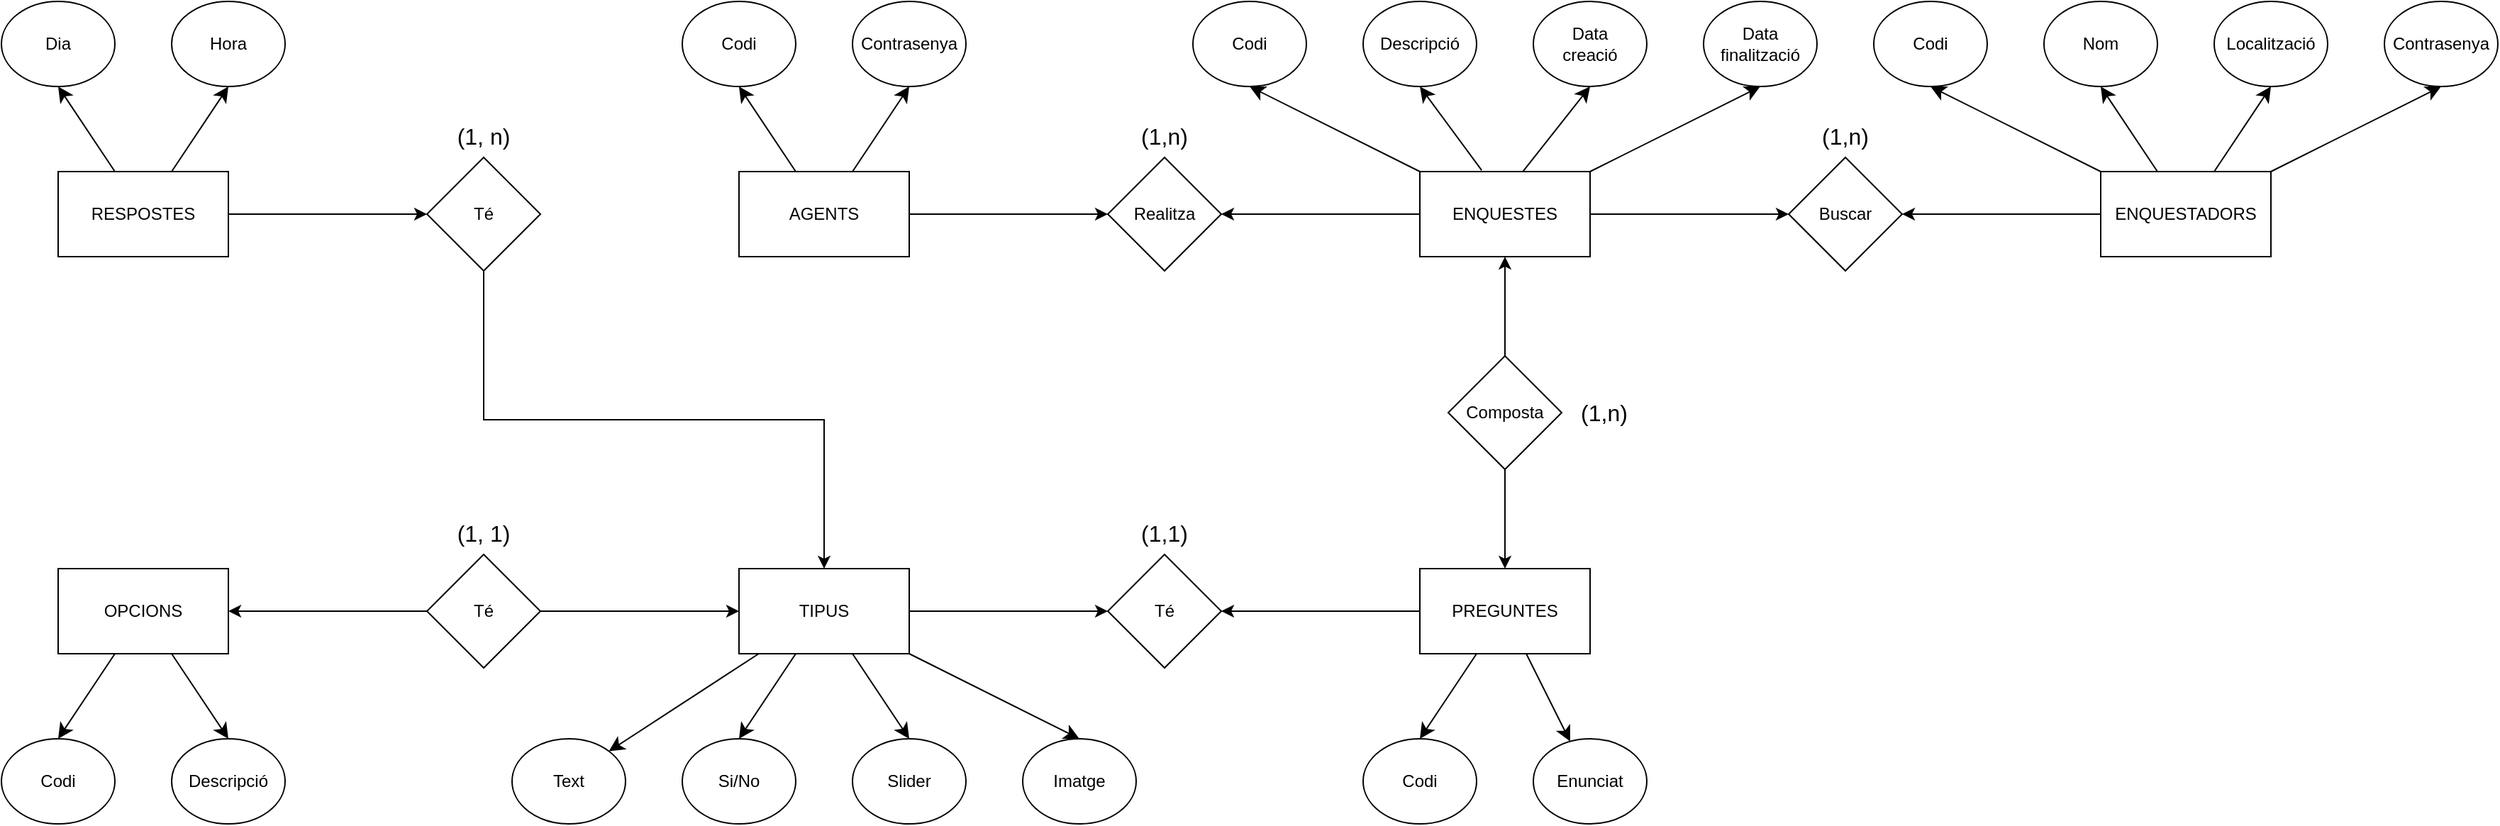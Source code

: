 <mxfile version="22.1.21" type="device">
  <diagram name="Pàgina-1" id="wwazd5UVmDbNlUG5Cw-H">
    <mxGraphModel dx="2916" dy="1055" grid="1" gridSize="10" guides="1" tooltips="1" connect="1" arrows="1" fold="1" page="1" pageScale="1" pageWidth="827" pageHeight="1169" math="0" shadow="0">
      <root>
        <mxCell id="0" />
        <mxCell id="1" parent="0" />
        <mxCell id="ACuWQbiIe62rRbvlgC79-48" style="edgeStyle=orthogonalEdgeStyle;rounded=0;orthogonalLoop=1;jettySize=auto;html=1;entryX=1;entryY=0.5;entryDx=0;entryDy=0;" edge="1" parent="1" source="ACuWQbiIe62rRbvlgC79-2" target="ACuWQbiIe62rRbvlgC79-25">
          <mxGeometry relative="1" as="geometry" />
        </mxCell>
        <mxCell id="ACuWQbiIe62rRbvlgC79-49" style="edgeStyle=orthogonalEdgeStyle;rounded=0;orthogonalLoop=1;jettySize=auto;html=1;entryX=0;entryY=0.5;entryDx=0;entryDy=0;" edge="1" parent="1" source="ACuWQbiIe62rRbvlgC79-2" target="ACuWQbiIe62rRbvlgC79-24">
          <mxGeometry relative="1" as="geometry" />
        </mxCell>
        <mxCell id="ACuWQbiIe62rRbvlgC79-57" style="edgeStyle=none;curved=1;rounded=0;orthogonalLoop=1;jettySize=auto;html=1;entryX=0.5;entryY=1;entryDx=0;entryDy=0;fontSize=12;startSize=8;endSize=8;exitX=0.363;exitY=-0.016;exitDx=0;exitDy=0;exitPerimeter=0;" edge="1" parent="1" source="ACuWQbiIe62rRbvlgC79-2" target="ACuWQbiIe62rRbvlgC79-4">
          <mxGeometry relative="1" as="geometry" />
        </mxCell>
        <mxCell id="ACuWQbiIe62rRbvlgC79-58" style="edgeStyle=none;curved=1;rounded=0;orthogonalLoop=1;jettySize=auto;html=1;entryX=0.5;entryY=1;entryDx=0;entryDy=0;fontSize=12;startSize=8;endSize=8;" edge="1" parent="1" source="ACuWQbiIe62rRbvlgC79-2" target="ACuWQbiIe62rRbvlgC79-3">
          <mxGeometry relative="1" as="geometry" />
        </mxCell>
        <mxCell id="ACuWQbiIe62rRbvlgC79-59" style="edgeStyle=none;curved=1;rounded=0;orthogonalLoop=1;jettySize=auto;html=1;fontSize=12;startSize=8;endSize=8;entryX=0.5;entryY=1;entryDx=0;entryDy=0;" edge="1" parent="1" source="ACuWQbiIe62rRbvlgC79-2" target="ACuWQbiIe62rRbvlgC79-6">
          <mxGeometry relative="1" as="geometry">
            <mxPoint x="560" y="120" as="targetPoint" />
          </mxGeometry>
        </mxCell>
        <mxCell id="ACuWQbiIe62rRbvlgC79-60" style="edgeStyle=none;curved=1;rounded=0;orthogonalLoop=1;jettySize=auto;html=1;entryX=0.5;entryY=1;entryDx=0;entryDy=0;fontSize=12;startSize=8;endSize=8;exitX=0.599;exitY=0.016;exitDx=0;exitDy=0;exitPerimeter=0;" edge="1" parent="1" source="ACuWQbiIe62rRbvlgC79-2" target="ACuWQbiIe62rRbvlgC79-5">
          <mxGeometry relative="1" as="geometry" />
        </mxCell>
        <mxCell id="ACuWQbiIe62rRbvlgC79-2" value="ENQUESTES" style="rounded=0;whiteSpace=wrap;html=1;" vertex="1" parent="1">
          <mxGeometry x="360" y="210" width="120" height="60" as="geometry" />
        </mxCell>
        <mxCell id="ACuWQbiIe62rRbvlgC79-3" value="Codi" style="ellipse;whiteSpace=wrap;html=1;" vertex="1" parent="1">
          <mxGeometry x="200" y="90" width="80" height="60" as="geometry" />
        </mxCell>
        <mxCell id="ACuWQbiIe62rRbvlgC79-4" value="Descripció" style="ellipse;whiteSpace=wrap;html=1;" vertex="1" parent="1">
          <mxGeometry x="320" y="90" width="80" height="60" as="geometry" />
        </mxCell>
        <mxCell id="ACuWQbiIe62rRbvlgC79-5" value="Data&lt;br&gt;creació" style="ellipse;whiteSpace=wrap;html=1;" vertex="1" parent="1">
          <mxGeometry x="440" y="90" width="80" height="60" as="geometry" />
        </mxCell>
        <mxCell id="ACuWQbiIe62rRbvlgC79-6" value="Data&lt;br&gt;finalització" style="ellipse;whiteSpace=wrap;html=1;" vertex="1" parent="1">
          <mxGeometry x="560" y="90" width="80" height="60" as="geometry" />
        </mxCell>
        <mxCell id="ACuWQbiIe62rRbvlgC79-46" style="edgeStyle=orthogonalEdgeStyle;rounded=0;orthogonalLoop=1;jettySize=auto;html=1;entryX=1;entryY=0.5;entryDx=0;entryDy=0;" edge="1" parent="1" source="ACuWQbiIe62rRbvlgC79-8" target="ACuWQbiIe62rRbvlgC79-35">
          <mxGeometry relative="1" as="geometry" />
        </mxCell>
        <mxCell id="ACuWQbiIe62rRbvlgC79-63" style="edgeStyle=none;curved=1;rounded=0;orthogonalLoop=1;jettySize=auto;html=1;fontSize=12;startSize=8;endSize=8;" edge="1" parent="1" source="ACuWQbiIe62rRbvlgC79-8" target="ACuWQbiIe62rRbvlgC79-9">
          <mxGeometry relative="1" as="geometry" />
        </mxCell>
        <mxCell id="ACuWQbiIe62rRbvlgC79-64" style="edgeStyle=none;curved=1;rounded=0;orthogonalLoop=1;jettySize=auto;html=1;entryX=0.5;entryY=0;entryDx=0;entryDy=0;fontSize=12;startSize=8;endSize=8;" edge="1" parent="1" source="ACuWQbiIe62rRbvlgC79-8" target="ACuWQbiIe62rRbvlgC79-10">
          <mxGeometry relative="1" as="geometry" />
        </mxCell>
        <mxCell id="ACuWQbiIe62rRbvlgC79-8" value="PREGUNTES" style="rounded=0;whiteSpace=wrap;html=1;" vertex="1" parent="1">
          <mxGeometry x="360" y="490" width="120" height="60" as="geometry" />
        </mxCell>
        <mxCell id="ACuWQbiIe62rRbvlgC79-9" value="Enunciat" style="ellipse;whiteSpace=wrap;html=1;" vertex="1" parent="1">
          <mxGeometry x="440" y="610" width="80" height="60" as="geometry" />
        </mxCell>
        <mxCell id="ACuWQbiIe62rRbvlgC79-10" value="Codi" style="ellipse;whiteSpace=wrap;html=1;" vertex="1" parent="1">
          <mxGeometry x="320" y="610" width="80" height="60" as="geometry" />
        </mxCell>
        <mxCell id="ACuWQbiIe62rRbvlgC79-51" style="edgeStyle=orthogonalEdgeStyle;rounded=0;orthogonalLoop=1;jettySize=auto;html=1;entryX=0.5;entryY=1;entryDx=0;entryDy=0;" edge="1" parent="1" source="ACuWQbiIe62rRbvlgC79-12" target="ACuWQbiIe62rRbvlgC79-2">
          <mxGeometry relative="1" as="geometry" />
        </mxCell>
        <mxCell id="ACuWQbiIe62rRbvlgC79-52" style="edgeStyle=orthogonalEdgeStyle;rounded=0;orthogonalLoop=1;jettySize=auto;html=1;" edge="1" parent="1" source="ACuWQbiIe62rRbvlgC79-12" target="ACuWQbiIe62rRbvlgC79-8">
          <mxGeometry relative="1" as="geometry" />
        </mxCell>
        <mxCell id="ACuWQbiIe62rRbvlgC79-12" value="Composta" style="rhombus;whiteSpace=wrap;html=1;" vertex="1" parent="1">
          <mxGeometry x="380" y="340" width="80" height="80" as="geometry" />
        </mxCell>
        <mxCell id="ACuWQbiIe62rRbvlgC79-50" style="edgeStyle=orthogonalEdgeStyle;rounded=0;orthogonalLoop=1;jettySize=auto;html=1;entryX=1;entryY=0.5;entryDx=0;entryDy=0;" edge="1" parent="1" source="ACuWQbiIe62rRbvlgC79-19" target="ACuWQbiIe62rRbvlgC79-24">
          <mxGeometry relative="1" as="geometry" />
        </mxCell>
        <mxCell id="ACuWQbiIe62rRbvlgC79-78" style="edgeStyle=none;curved=1;rounded=0;orthogonalLoop=1;jettySize=auto;html=1;entryX=0.5;entryY=1;entryDx=0;entryDy=0;fontSize=12;startSize=8;endSize=8;" edge="1" parent="1" source="ACuWQbiIe62rRbvlgC79-19" target="ACuWQbiIe62rRbvlgC79-21">
          <mxGeometry relative="1" as="geometry" />
        </mxCell>
        <mxCell id="ACuWQbiIe62rRbvlgC79-79" style="edgeStyle=none;curved=1;rounded=0;orthogonalLoop=1;jettySize=auto;html=1;entryX=0.5;entryY=1;entryDx=0;entryDy=0;fontSize=12;startSize=8;endSize=8;" edge="1" parent="1" source="ACuWQbiIe62rRbvlgC79-19" target="ACuWQbiIe62rRbvlgC79-20">
          <mxGeometry relative="1" as="geometry" />
        </mxCell>
        <mxCell id="ACuWQbiIe62rRbvlgC79-80" style="edgeStyle=none;curved=1;rounded=0;orthogonalLoop=1;jettySize=auto;html=1;entryX=0.5;entryY=1;entryDx=0;entryDy=0;fontSize=12;startSize=8;endSize=8;" edge="1" parent="1" source="ACuWQbiIe62rRbvlgC79-19" target="ACuWQbiIe62rRbvlgC79-22">
          <mxGeometry relative="1" as="geometry" />
        </mxCell>
        <mxCell id="ACuWQbiIe62rRbvlgC79-81" style="edgeStyle=none;curved=1;rounded=0;orthogonalLoop=1;jettySize=auto;html=1;entryX=0.5;entryY=1;entryDx=0;entryDy=0;fontSize=12;startSize=8;endSize=8;" edge="1" parent="1" source="ACuWQbiIe62rRbvlgC79-19" target="ACuWQbiIe62rRbvlgC79-23">
          <mxGeometry relative="1" as="geometry" />
        </mxCell>
        <mxCell id="ACuWQbiIe62rRbvlgC79-19" value="ENQUESTADORS" style="rounded=0;whiteSpace=wrap;html=1;" vertex="1" parent="1">
          <mxGeometry x="840" y="210" width="120" height="60" as="geometry" />
        </mxCell>
        <mxCell id="ACuWQbiIe62rRbvlgC79-20" value="Codi" style="ellipse;whiteSpace=wrap;html=1;" vertex="1" parent="1">
          <mxGeometry x="680" y="90" width="80" height="60" as="geometry" />
        </mxCell>
        <mxCell id="ACuWQbiIe62rRbvlgC79-21" value="Nom" style="ellipse;whiteSpace=wrap;html=1;" vertex="1" parent="1">
          <mxGeometry x="800" y="90" width="80" height="60" as="geometry" />
        </mxCell>
        <mxCell id="ACuWQbiIe62rRbvlgC79-22" value="Localització" style="ellipse;whiteSpace=wrap;html=1;" vertex="1" parent="1">
          <mxGeometry x="920" y="90" width="80" height="60" as="geometry" />
        </mxCell>
        <mxCell id="ACuWQbiIe62rRbvlgC79-23" value="Contrasenya" style="ellipse;whiteSpace=wrap;html=1;" vertex="1" parent="1">
          <mxGeometry x="1040" y="90" width="80" height="60" as="geometry" />
        </mxCell>
        <mxCell id="ACuWQbiIe62rRbvlgC79-24" value="Buscar" style="rhombus;whiteSpace=wrap;html=1;" vertex="1" parent="1">
          <mxGeometry x="620" y="200" width="80" height="80" as="geometry" />
        </mxCell>
        <mxCell id="ACuWQbiIe62rRbvlgC79-25" value="Realitza" style="rhombus;whiteSpace=wrap;html=1;" vertex="1" parent="1">
          <mxGeometry x="140" y="200" width="80" height="80" as="geometry" />
        </mxCell>
        <mxCell id="ACuWQbiIe62rRbvlgC79-47" style="edgeStyle=orthogonalEdgeStyle;rounded=0;orthogonalLoop=1;jettySize=auto;html=1;entryX=0;entryY=0.5;entryDx=0;entryDy=0;" edge="1" parent="1" source="ACuWQbiIe62rRbvlgC79-26" target="ACuWQbiIe62rRbvlgC79-25">
          <mxGeometry relative="1" as="geometry" />
        </mxCell>
        <mxCell id="ACuWQbiIe62rRbvlgC79-76" style="edgeStyle=none;curved=1;rounded=0;orthogonalLoop=1;jettySize=auto;html=1;entryX=0.5;entryY=1;entryDx=0;entryDy=0;fontSize=12;startSize=8;endSize=8;" edge="1" parent="1" source="ACuWQbiIe62rRbvlgC79-26" target="ACuWQbiIe62rRbvlgC79-27">
          <mxGeometry relative="1" as="geometry" />
        </mxCell>
        <mxCell id="ACuWQbiIe62rRbvlgC79-77" style="edgeStyle=none;curved=1;rounded=0;orthogonalLoop=1;jettySize=auto;html=1;entryX=0.5;entryY=1;entryDx=0;entryDy=0;fontSize=12;startSize=8;endSize=8;" edge="1" parent="1" source="ACuWQbiIe62rRbvlgC79-26" target="ACuWQbiIe62rRbvlgC79-28">
          <mxGeometry relative="1" as="geometry" />
        </mxCell>
        <mxCell id="ACuWQbiIe62rRbvlgC79-26" value="AGENTS" style="rounded=0;whiteSpace=wrap;html=1;" vertex="1" parent="1">
          <mxGeometry x="-120" y="210" width="120" height="60" as="geometry" />
        </mxCell>
        <mxCell id="ACuWQbiIe62rRbvlgC79-27" value="Codi" style="ellipse;whiteSpace=wrap;html=1;" vertex="1" parent="1">
          <mxGeometry x="-160" y="90" width="80" height="60" as="geometry" />
        </mxCell>
        <mxCell id="ACuWQbiIe62rRbvlgC79-28" value="Contrasenya" style="ellipse;whiteSpace=wrap;html=1;" vertex="1" parent="1">
          <mxGeometry x="-40" y="90" width="80" height="60" as="geometry" />
        </mxCell>
        <mxCell id="ACuWQbiIe62rRbvlgC79-45" style="edgeStyle=orthogonalEdgeStyle;rounded=0;orthogonalLoop=1;jettySize=auto;html=1;entryX=0;entryY=0.5;entryDx=0;entryDy=0;" edge="1" parent="1" source="ACuWQbiIe62rRbvlgC79-29" target="ACuWQbiIe62rRbvlgC79-35">
          <mxGeometry relative="1" as="geometry" />
        </mxCell>
        <mxCell id="ACuWQbiIe62rRbvlgC79-66" style="edgeStyle=none;curved=1;rounded=0;orthogonalLoop=1;jettySize=auto;html=1;entryX=0.5;entryY=0;entryDx=0;entryDy=0;fontSize=12;startSize=8;endSize=8;" edge="1" parent="1" source="ACuWQbiIe62rRbvlgC79-29" target="ACuWQbiIe62rRbvlgC79-30">
          <mxGeometry relative="1" as="geometry" />
        </mxCell>
        <mxCell id="ACuWQbiIe62rRbvlgC79-67" style="edgeStyle=none;curved=1;rounded=0;orthogonalLoop=1;jettySize=auto;html=1;entryX=0.5;entryY=0;entryDx=0;entryDy=0;fontSize=12;startSize=8;endSize=8;" edge="1" parent="1" source="ACuWQbiIe62rRbvlgC79-29" target="ACuWQbiIe62rRbvlgC79-33">
          <mxGeometry relative="1" as="geometry" />
        </mxCell>
        <mxCell id="ACuWQbiIe62rRbvlgC79-68" style="edgeStyle=none;curved=1;rounded=0;orthogonalLoop=1;jettySize=auto;html=1;entryX=1;entryY=0;entryDx=0;entryDy=0;fontSize=12;startSize=8;endSize=8;" edge="1" parent="1" source="ACuWQbiIe62rRbvlgC79-29" target="ACuWQbiIe62rRbvlgC79-34">
          <mxGeometry relative="1" as="geometry" />
        </mxCell>
        <mxCell id="ACuWQbiIe62rRbvlgC79-70" style="edgeStyle=none;curved=1;rounded=0;orthogonalLoop=1;jettySize=auto;html=1;entryX=0.5;entryY=0;entryDx=0;entryDy=0;fontSize=12;startSize=8;endSize=8;" edge="1" parent="1" source="ACuWQbiIe62rRbvlgC79-29" target="ACuWQbiIe62rRbvlgC79-32">
          <mxGeometry relative="1" as="geometry" />
        </mxCell>
        <mxCell id="ACuWQbiIe62rRbvlgC79-29" value="TIPUS" style="rounded=0;whiteSpace=wrap;html=1;" vertex="1" parent="1">
          <mxGeometry x="-120" y="490" width="120" height="60" as="geometry" />
        </mxCell>
        <mxCell id="ACuWQbiIe62rRbvlgC79-30" value="Slider" style="ellipse;whiteSpace=wrap;html=1;" vertex="1" parent="1">
          <mxGeometry x="-40" y="610" width="80" height="60" as="geometry" />
        </mxCell>
        <mxCell id="ACuWQbiIe62rRbvlgC79-32" value="Imatge" style="ellipse;whiteSpace=wrap;html=1;" vertex="1" parent="1">
          <mxGeometry x="80" y="610" width="80" height="60" as="geometry" />
        </mxCell>
        <mxCell id="ACuWQbiIe62rRbvlgC79-33" value="Si/No" style="ellipse;whiteSpace=wrap;html=1;" vertex="1" parent="1">
          <mxGeometry x="-160" y="610" width="80" height="60" as="geometry" />
        </mxCell>
        <mxCell id="ACuWQbiIe62rRbvlgC79-34" value="Text" style="ellipse;whiteSpace=wrap;html=1;" vertex="1" parent="1">
          <mxGeometry x="-280" y="610" width="80" height="60" as="geometry" />
        </mxCell>
        <mxCell id="ACuWQbiIe62rRbvlgC79-35" value="Té" style="rhombus;whiteSpace=wrap;html=1;" vertex="1" parent="1">
          <mxGeometry x="140" y="480" width="80" height="80" as="geometry" />
        </mxCell>
        <mxCell id="ACuWQbiIe62rRbvlgC79-43" style="edgeStyle=orthogonalEdgeStyle;rounded=0;orthogonalLoop=1;jettySize=auto;html=1;entryX=1;entryY=0.5;entryDx=0;entryDy=0;" edge="1" parent="1" source="ACuWQbiIe62rRbvlgC79-36" target="ACuWQbiIe62rRbvlgC79-37">
          <mxGeometry relative="1" as="geometry" />
        </mxCell>
        <mxCell id="ACuWQbiIe62rRbvlgC79-44" style="edgeStyle=orthogonalEdgeStyle;rounded=0;orthogonalLoop=1;jettySize=auto;html=1;entryX=0;entryY=0.5;entryDx=0;entryDy=0;" edge="1" parent="1" source="ACuWQbiIe62rRbvlgC79-36" target="ACuWQbiIe62rRbvlgC79-29">
          <mxGeometry relative="1" as="geometry" />
        </mxCell>
        <mxCell id="ACuWQbiIe62rRbvlgC79-36" value="Té" style="rhombus;whiteSpace=wrap;html=1;" vertex="1" parent="1">
          <mxGeometry x="-340" y="480" width="80" height="80" as="geometry" />
        </mxCell>
        <mxCell id="ACuWQbiIe62rRbvlgC79-72" style="edgeStyle=none;curved=1;rounded=0;orthogonalLoop=1;jettySize=auto;html=1;entryX=0.5;entryY=0;entryDx=0;entryDy=0;fontSize=12;startSize=8;endSize=8;" edge="1" parent="1" source="ACuWQbiIe62rRbvlgC79-37" target="ACuWQbiIe62rRbvlgC79-38">
          <mxGeometry relative="1" as="geometry" />
        </mxCell>
        <mxCell id="ACuWQbiIe62rRbvlgC79-73" style="edgeStyle=none;curved=1;rounded=0;orthogonalLoop=1;jettySize=auto;html=1;entryX=0.5;entryY=0;entryDx=0;entryDy=0;fontSize=12;startSize=8;endSize=8;" edge="1" parent="1" source="ACuWQbiIe62rRbvlgC79-37" target="ACuWQbiIe62rRbvlgC79-39">
          <mxGeometry relative="1" as="geometry" />
        </mxCell>
        <mxCell id="ACuWQbiIe62rRbvlgC79-37" value="OPCIONS" style="rounded=0;whiteSpace=wrap;html=1;" vertex="1" parent="1">
          <mxGeometry x="-600" y="490" width="120" height="60" as="geometry" />
        </mxCell>
        <mxCell id="ACuWQbiIe62rRbvlgC79-38" value="Codi" style="ellipse;whiteSpace=wrap;html=1;" vertex="1" parent="1">
          <mxGeometry x="-640" y="610" width="80" height="60" as="geometry" />
        </mxCell>
        <mxCell id="ACuWQbiIe62rRbvlgC79-39" value="Descripció" style="ellipse;whiteSpace=wrap;html=1;" vertex="1" parent="1">
          <mxGeometry x="-520" y="610" width="80" height="60" as="geometry" />
        </mxCell>
        <mxCell id="ACuWQbiIe62rRbvlgC79-41" style="edgeStyle=orthogonalEdgeStyle;rounded=0;orthogonalLoop=1;jettySize=auto;html=1;exitX=0.5;exitY=1;exitDx=0;exitDy=0;" edge="1" parent="1" source="ACuWQbiIe62rRbvlgC79-40" target="ACuWQbiIe62rRbvlgC79-29">
          <mxGeometry relative="1" as="geometry" />
        </mxCell>
        <mxCell id="ACuWQbiIe62rRbvlgC79-40" value="Té" style="rhombus;whiteSpace=wrap;html=1;" vertex="1" parent="1">
          <mxGeometry x="-340" y="200" width="80" height="80" as="geometry" />
        </mxCell>
        <mxCell id="ACuWQbiIe62rRbvlgC79-54" style="edgeStyle=orthogonalEdgeStyle;rounded=0;orthogonalLoop=1;jettySize=auto;html=1;entryX=0;entryY=0.5;entryDx=0;entryDy=0;" edge="1" parent="1" source="ACuWQbiIe62rRbvlgC79-53" target="ACuWQbiIe62rRbvlgC79-40">
          <mxGeometry relative="1" as="geometry" />
        </mxCell>
        <mxCell id="ACuWQbiIe62rRbvlgC79-74" style="edgeStyle=none;curved=1;rounded=0;orthogonalLoop=1;jettySize=auto;html=1;entryX=0.5;entryY=1;entryDx=0;entryDy=0;fontSize=12;startSize=8;endSize=8;" edge="1" parent="1" source="ACuWQbiIe62rRbvlgC79-53" target="ACuWQbiIe62rRbvlgC79-55">
          <mxGeometry relative="1" as="geometry" />
        </mxCell>
        <mxCell id="ACuWQbiIe62rRbvlgC79-75" style="edgeStyle=none;curved=1;rounded=0;orthogonalLoop=1;jettySize=auto;html=1;entryX=0.5;entryY=1;entryDx=0;entryDy=0;fontSize=12;startSize=8;endSize=8;" edge="1" parent="1" source="ACuWQbiIe62rRbvlgC79-53" target="ACuWQbiIe62rRbvlgC79-56">
          <mxGeometry relative="1" as="geometry" />
        </mxCell>
        <mxCell id="ACuWQbiIe62rRbvlgC79-53" value="RESPOSTES" style="rounded=0;whiteSpace=wrap;html=1;" vertex="1" parent="1">
          <mxGeometry x="-600" y="210" width="120" height="60" as="geometry" />
        </mxCell>
        <mxCell id="ACuWQbiIe62rRbvlgC79-55" value="Dia" style="ellipse;whiteSpace=wrap;html=1;" vertex="1" parent="1">
          <mxGeometry x="-640" y="90" width="80" height="60" as="geometry" />
        </mxCell>
        <mxCell id="ACuWQbiIe62rRbvlgC79-56" value="Hora" style="ellipse;whiteSpace=wrap;html=1;" vertex="1" parent="1">
          <mxGeometry x="-520" y="90" width="80" height="60" as="geometry" />
        </mxCell>
        <mxCell id="ACuWQbiIe62rRbvlgC79-62" value="(1,n)" style="text;html=1;strokeColor=none;fillColor=none;align=center;verticalAlign=middle;whiteSpace=wrap;rounded=0;fontSize=16;" vertex="1" parent="1">
          <mxGeometry x="460" y="365" width="60" height="30" as="geometry" />
        </mxCell>
        <mxCell id="ACuWQbiIe62rRbvlgC79-83" value="(1,n)" style="text;html=1;strokeColor=none;fillColor=none;align=center;verticalAlign=middle;whiteSpace=wrap;rounded=0;fontSize=16;" vertex="1" parent="1">
          <mxGeometry x="630" y="170" width="60" height="30" as="geometry" />
        </mxCell>
        <mxCell id="ACuWQbiIe62rRbvlgC79-85" value="(1,1)" style="text;html=1;strokeColor=none;fillColor=none;align=center;verticalAlign=middle;whiteSpace=wrap;rounded=0;fontSize=16;" vertex="1" parent="1">
          <mxGeometry x="150" y="450" width="60" height="30" as="geometry" />
        </mxCell>
        <mxCell id="ACuWQbiIe62rRbvlgC79-88" value="(1, 1)" style="text;html=1;strokeColor=none;fillColor=none;align=center;verticalAlign=middle;whiteSpace=wrap;rounded=0;fontSize=16;" vertex="1" parent="1">
          <mxGeometry x="-330" y="450" width="60" height="30" as="geometry" />
        </mxCell>
        <mxCell id="ACuWQbiIe62rRbvlgC79-89" value="(1, n)" style="text;html=1;strokeColor=none;fillColor=none;align=center;verticalAlign=middle;whiteSpace=wrap;rounded=0;fontSize=16;" vertex="1" parent="1">
          <mxGeometry x="-330" y="170" width="60" height="30" as="geometry" />
        </mxCell>
        <mxCell id="ACuWQbiIe62rRbvlgC79-90" value="(1,n)" style="text;html=1;strokeColor=none;fillColor=none;align=center;verticalAlign=middle;whiteSpace=wrap;rounded=0;fontSize=16;" vertex="1" parent="1">
          <mxGeometry x="150" y="170" width="60" height="30" as="geometry" />
        </mxCell>
      </root>
    </mxGraphModel>
  </diagram>
</mxfile>
